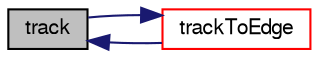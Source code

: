 digraph "track"
{
  bgcolor="transparent";
  edge [fontname="FreeSans",fontsize="10",labelfontname="FreeSans",labelfontsize="10"];
  node [fontname="FreeSans",fontsize="10",shape=record];
  rankdir="LR";
  Node4696 [label="track",height=0.2,width=0.4,color="black", fillcolor="grey75", style="filled", fontcolor="black"];
  Node4696 -> Node4697 [dir="back",color="midnightblue",fontsize="10",style="solid",fontname="FreeSans"];
  Node4697 [label="trackToEdge",height=0.2,width=0.4,color="red",URL="$a25538.html#a6d8fd04b37cd0ac3c45134c26f9ba40c",tooltip="Track on surface to get closer to point. "];
  Node4697 -> Node4696 [dir="back",color="midnightblue",fontsize="10",style="solid",fontname="FreeSans"];
}
